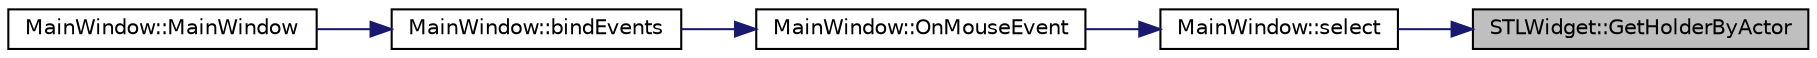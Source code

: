 digraph "STLWidget::GetHolderByActor"
{
 // LATEX_PDF_SIZE
  edge [fontname="Helvetica",fontsize="10",labelfontname="Helvetica",labelfontsize="10"];
  node [fontname="Helvetica",fontsize="10",shape=record];
  rankdir="RL";
  Node1 [label="STLWidget::GetHolderByActor",height=0.2,width=0.4,color="black", fillcolor="grey75", style="filled", fontcolor="black",tooltip="Get a stl holder that corresponds to given actor."];
  Node1 -> Node2 [dir="back",color="midnightblue",fontsize="10",style="solid"];
  Node2 [label="MainWindow::select",height=0.2,width=0.4,color="black", fillcolor="white", style="filled",URL="$class_main_window.html#a1342fae0f96ba2888481a6bce03df2f0",tooltip="Select rectangle area on an object."];
  Node2 -> Node3 [dir="back",color="midnightblue",fontsize="10",style="solid"];
  Node3 [label="MainWindow::OnMouseEvent",height=0.2,width=0.4,color="black", fillcolor="white", style="filled",URL="$class_main_window.html#aa30a6952cbd9f262ffe6176a616bfaa5",tooltip="Handle a mouse event from STLWidget."];
  Node3 -> Node4 [dir="back",color="midnightblue",fontsize="10",style="solid"];
  Node4 [label="MainWindow::bindEvents",height=0.2,width=0.4,color="black", fillcolor="white", style="filled",URL="$class_main_window.html#a09e0ca2e7474a2049517496b4b5bd6d0",tooltip="Bind events with corresponding widget."];
  Node4 -> Node5 [dir="back",color="midnightblue",fontsize="10",style="solid"];
  Node5 [label="MainWindow::MainWindow",height=0.2,width=0.4,color="black", fillcolor="white", style="filled",URL="$class_main_window.html#aeb2fa152a426d9b9d2272ef382879f3f",tooltip=" "];
}
